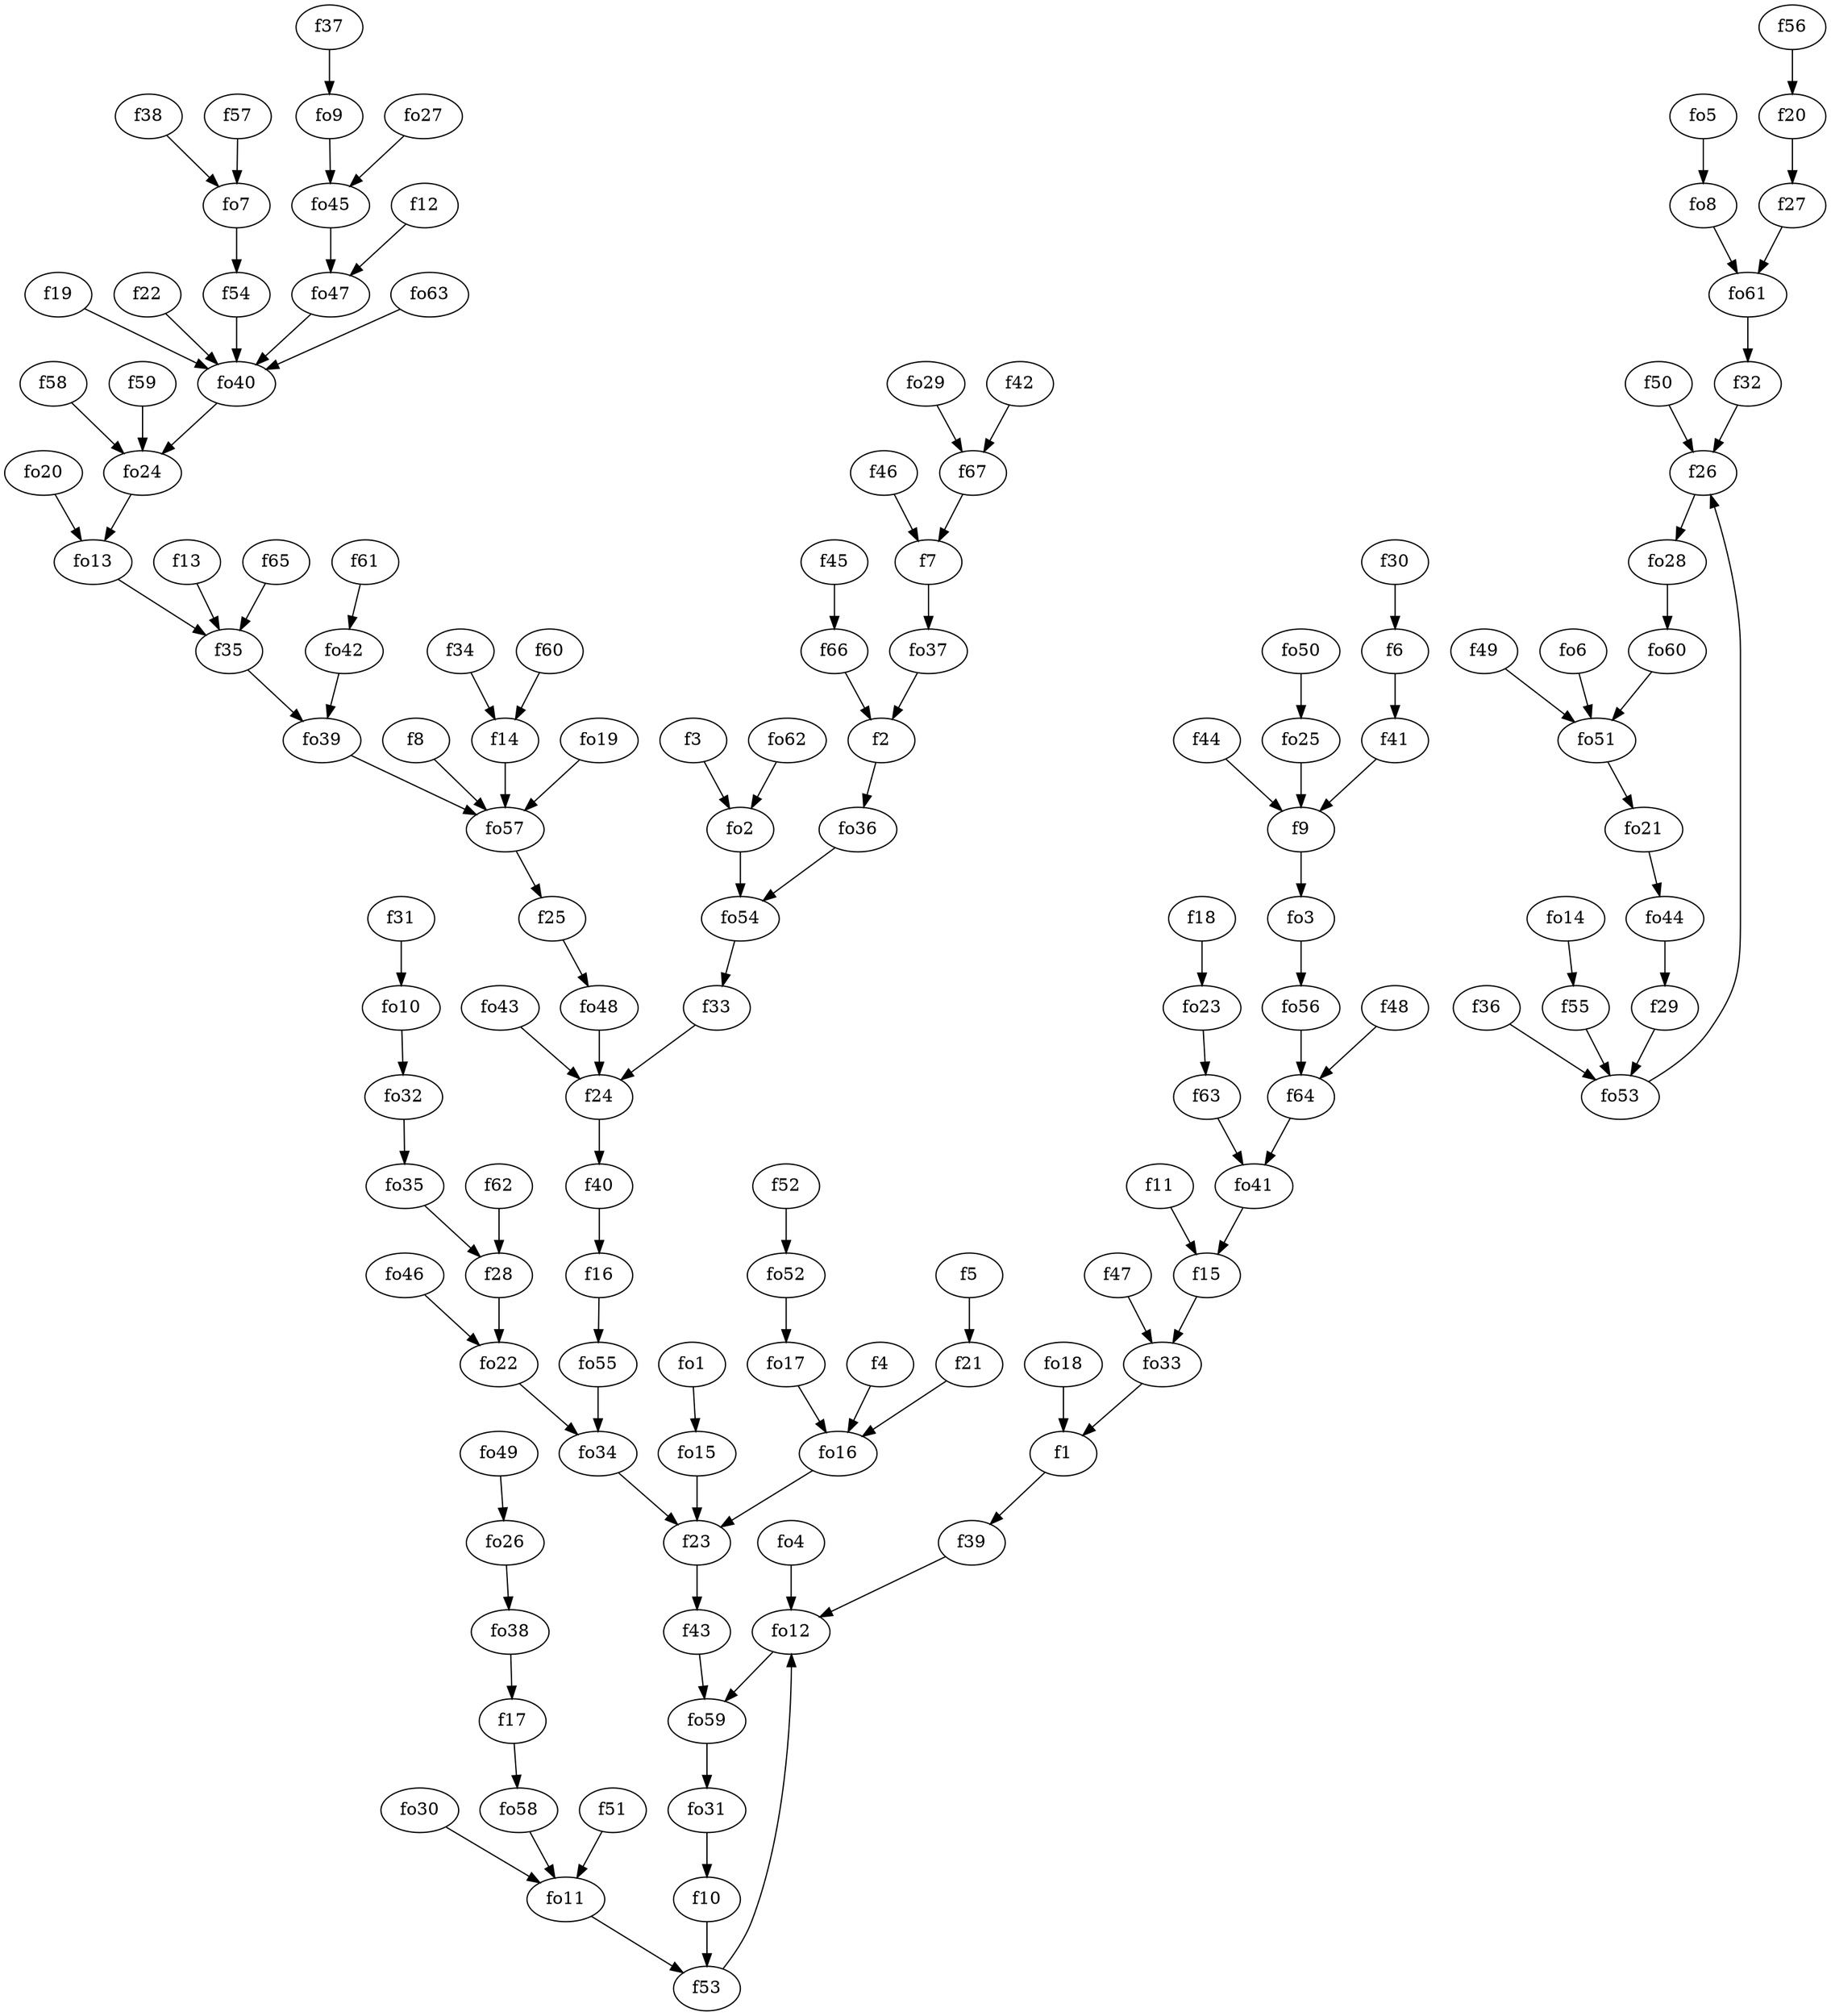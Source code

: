 strict digraph  {
f1;
f2;
f3;
f4;
f5;
f6;
f7;
f8;
f9;
f10;
f11;
f12;
f13;
f14;
f15;
f16;
f17;
f18;
f19;
f20;
f21;
f22;
f23;
f24;
f25;
f26;
f27;
f28;
f29;
f30;
f31;
f32;
f33;
f34;
f35;
f36;
f37;
f38;
f39;
f40;
f41;
f42;
f43;
f44;
f45;
f46;
f47;
f48;
f49;
f50;
f51;
f52;
f53;
f54;
f55;
f56;
f57;
f58;
f59;
f60;
f61;
f62;
f63;
f64;
f65;
f66;
f67;
fo1;
fo2;
fo3;
fo4;
fo5;
fo6;
fo7;
fo8;
fo9;
fo10;
fo11;
fo12;
fo13;
fo14;
fo15;
fo16;
fo17;
fo18;
fo19;
fo20;
fo21;
fo22;
fo23;
fo24;
fo25;
fo26;
fo27;
fo28;
fo29;
fo30;
fo31;
fo32;
fo33;
fo34;
fo35;
fo36;
fo37;
fo38;
fo39;
fo40;
fo41;
fo42;
fo43;
fo44;
fo45;
fo46;
fo47;
fo48;
fo49;
fo50;
fo51;
fo52;
fo53;
fo54;
fo55;
fo56;
fo57;
fo58;
fo59;
fo60;
fo61;
fo62;
fo63;
f1 -> f39  [weight=2];
f2 -> fo36  [weight=2];
f3 -> fo2  [weight=2];
f4 -> fo16  [weight=2];
f5 -> f21  [weight=2];
f6 -> f41  [weight=2];
f7 -> fo37  [weight=2];
f8 -> fo57  [weight=2];
f9 -> fo3  [weight=2];
f10 -> f53  [weight=2];
f11 -> f15  [weight=2];
f12 -> fo47  [weight=2];
f13 -> f35  [weight=2];
f14 -> fo57  [weight=2];
f15 -> fo33  [weight=2];
f16 -> fo55  [weight=2];
f17 -> fo58  [weight=2];
f18 -> fo23  [weight=2];
f19 -> fo40  [weight=2];
f20 -> f27  [weight=2];
f21 -> fo16  [weight=2];
f22 -> fo40  [weight=2];
f23 -> f43  [weight=2];
f24 -> f40  [weight=2];
f25 -> fo48  [weight=2];
f26 -> fo28  [weight=2];
f27 -> fo61  [weight=2];
f28 -> fo22  [weight=2];
f29 -> fo53  [weight=2];
f30 -> f6  [weight=2];
f31 -> fo10  [weight=2];
f32 -> f26  [weight=2];
f33 -> f24  [weight=2];
f34 -> f14  [weight=2];
f35 -> fo39  [weight=2];
f36 -> fo53  [weight=2];
f37 -> fo9  [weight=2];
f38 -> fo7  [weight=2];
f39 -> fo12  [weight=2];
f40 -> f16  [weight=2];
f41 -> f9  [weight=2];
f42 -> f67  [weight=2];
f43 -> fo59  [weight=2];
f44 -> f9  [weight=2];
f45 -> f66  [weight=2];
f46 -> f7  [weight=2];
f47 -> fo33  [weight=2];
f48 -> f64  [weight=2];
f49 -> fo51  [weight=2];
f50 -> f26  [weight=2];
f51 -> fo11  [weight=2];
f52 -> fo52  [weight=2];
f53 -> fo12  [weight=2];
f54 -> fo40  [weight=2];
f55 -> fo53  [weight=2];
f56 -> f20  [weight=2];
f57 -> fo7  [weight=2];
f58 -> fo24  [weight=2];
f59 -> fo24  [weight=2];
f60 -> f14  [weight=2];
f61 -> fo42  [weight=2];
f62 -> f28  [weight=2];
f63 -> fo41  [weight=2];
f64 -> fo41  [weight=2];
f65 -> f35  [weight=2];
f66 -> f2  [weight=2];
f67 -> f7  [weight=2];
fo1 -> fo15  [weight=2];
fo2 -> fo54  [weight=2];
fo3 -> fo56  [weight=2];
fo4 -> fo12  [weight=2];
fo5 -> fo8  [weight=2];
fo6 -> fo51  [weight=2];
fo7 -> f54  [weight=2];
fo8 -> fo61  [weight=2];
fo9 -> fo45  [weight=2];
fo10 -> fo32  [weight=2];
fo11 -> f53  [weight=2];
fo12 -> fo59  [weight=2];
fo13 -> f35  [weight=2];
fo14 -> f55  [weight=2];
fo15 -> f23  [weight=2];
fo16 -> f23  [weight=2];
fo17 -> fo16  [weight=2];
fo18 -> f1  [weight=2];
fo19 -> fo57  [weight=2];
fo20 -> fo13  [weight=2];
fo21 -> fo44  [weight=2];
fo22 -> fo34  [weight=2];
fo23 -> f63  [weight=2];
fo24 -> fo13  [weight=2];
fo25 -> f9  [weight=2];
fo26 -> fo38  [weight=2];
fo27 -> fo45  [weight=2];
fo28 -> fo60  [weight=2];
fo29 -> f67  [weight=2];
fo30 -> fo11  [weight=2];
fo31 -> f10  [weight=2];
fo32 -> fo35  [weight=2];
fo33 -> f1  [weight=2];
fo34 -> f23  [weight=2];
fo35 -> f28  [weight=2];
fo36 -> fo54  [weight=2];
fo37 -> f2  [weight=2];
fo38 -> f17  [weight=2];
fo39 -> fo57  [weight=2];
fo40 -> fo24  [weight=2];
fo41 -> f15  [weight=2];
fo42 -> fo39  [weight=2];
fo43 -> f24  [weight=2];
fo44 -> f29  [weight=2];
fo45 -> fo47  [weight=2];
fo46 -> fo22  [weight=2];
fo47 -> fo40  [weight=2];
fo48 -> f24  [weight=2];
fo49 -> fo26  [weight=2];
fo50 -> fo25  [weight=2];
fo51 -> fo21  [weight=2];
fo52 -> fo17  [weight=2];
fo53 -> f26  [weight=2];
fo54 -> f33  [weight=2];
fo55 -> fo34  [weight=2];
fo56 -> f64  [weight=2];
fo57 -> f25  [weight=2];
fo58 -> fo11  [weight=2];
fo59 -> fo31  [weight=2];
fo60 -> fo51  [weight=2];
fo61 -> f32  [weight=2];
fo62 -> fo2  [weight=2];
fo63 -> fo40  [weight=2];
}
